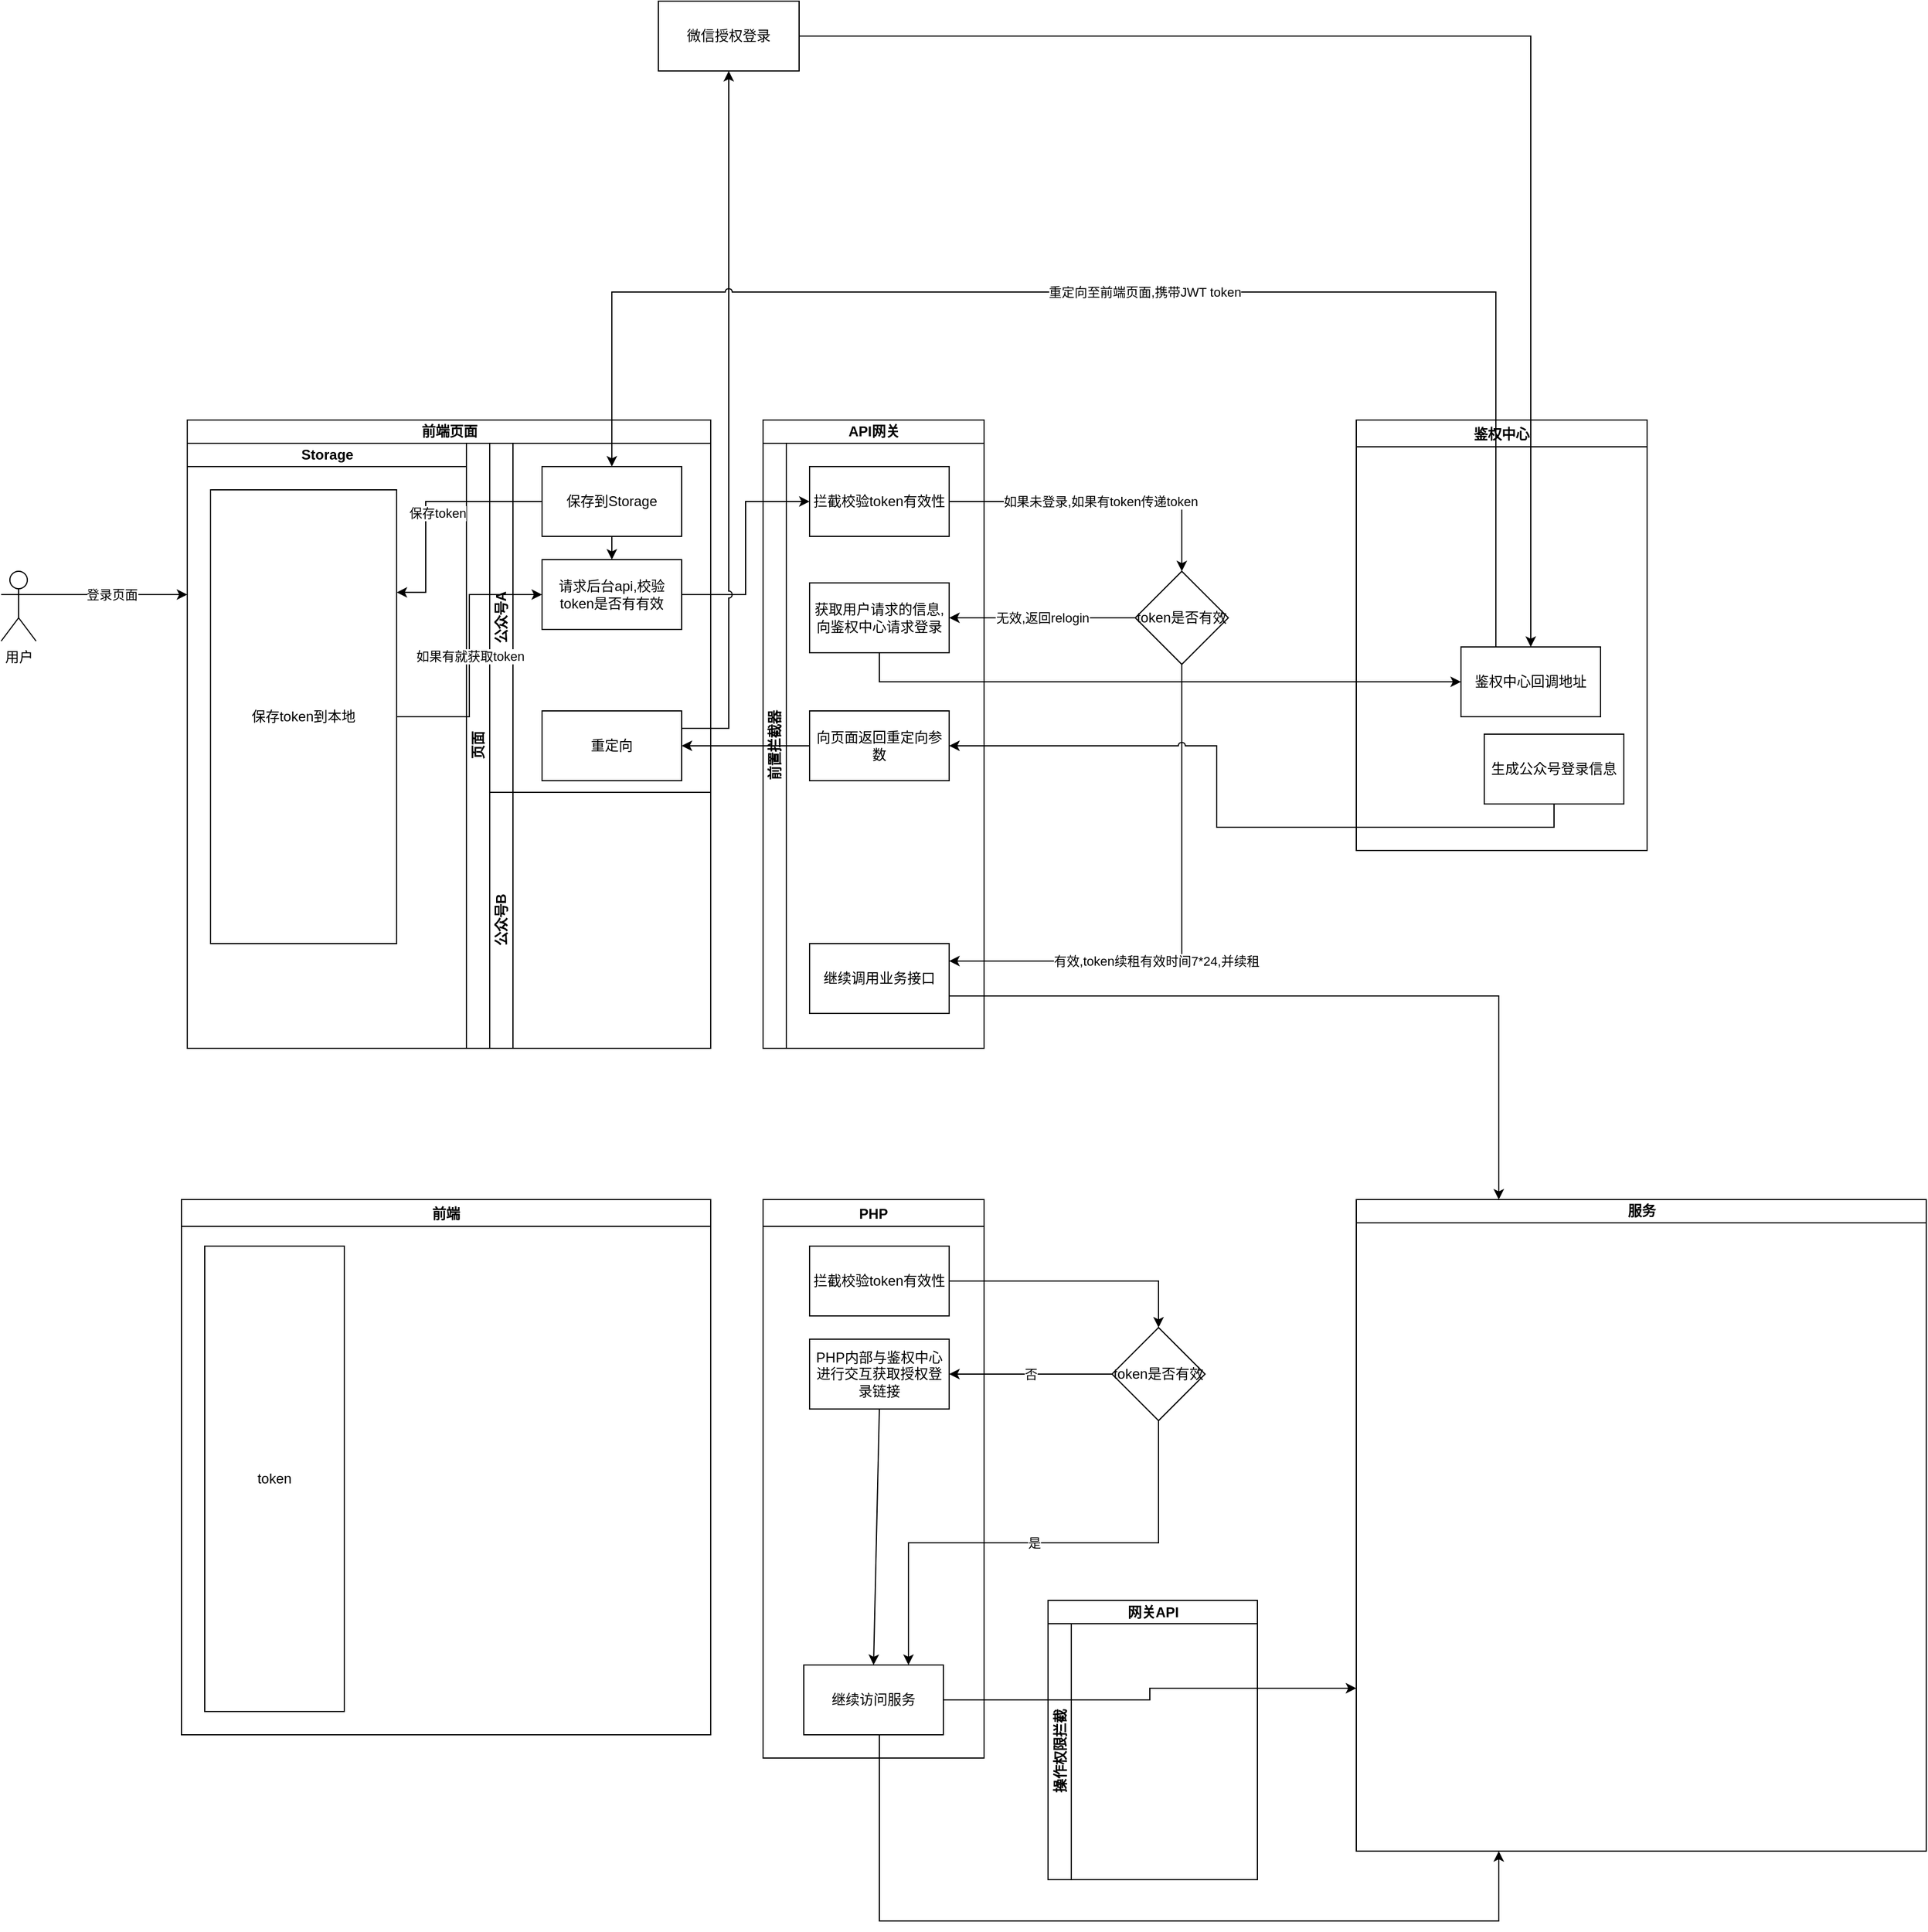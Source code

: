 <mxfile pages="1" version="11.2.3" type="github"><diagram id="6-Zbqx0slxKP79GRB4mW" name="第 1 页"><mxGraphModel dx="3431" dy="1930" grid="1" gridSize="10" guides="1" tooltips="1" connect="1" arrows="1" fold="1" page="1" pageScale="1" pageWidth="1400" pageHeight="850" math="0" shadow="0"><root><mxCell id="0"/><mxCell id="1" parent="0"/><mxCell id="IJHaSnSdJLYD2ioIIv0x-90" value="登录页面" style="edgeStyle=orthogonalEdgeStyle;rounded=0;orthogonalLoop=1;jettySize=auto;html=1;exitX=1;exitY=0.333;exitDx=0;exitDy=0;exitPerimeter=0;entryX=0;entryY=0.25;entryDx=0;entryDy=0;" parent="1" source="2lYiCeJ2Cndraep30uRD-2" target="IJHaSnSdJLYD2ioIIv0x-39" edge="1"><mxGeometry relative="1" as="geometry"/></mxCell><mxCell id="2lYiCeJ2Cndraep30uRD-2" value="用户" style="shape=umlActor;verticalLabelPosition=bottom;labelBackgroundColor=#ffffff;verticalAlign=top;html=1;outlineConnect=0;" parent="1" vertex="1"><mxGeometry x="-145" y="150" width="30" height="60" as="geometry"/></mxCell><mxCell id="2lYiCeJ2Cndraep30uRD-9" value="API网关" style="swimlane;html=1;childLayout=stackLayout;resizeParent=1;resizeParentMax=0;horizontal=1;startSize=20;horizontalStack=0;swimlaneLine=1;" parent="1" vertex="1"><mxGeometry x="510" y="20" width="190" height="540" as="geometry"/></mxCell><mxCell id="2lYiCeJ2Cndraep30uRD-10" value="前置拦截器" style="swimlane;html=1;startSize=20;horizontal=0;" parent="2lYiCeJ2Cndraep30uRD-9" vertex="1"><mxGeometry y="20" width="190" height="520" as="geometry"/></mxCell><mxCell id="IJHaSnSdJLYD2ioIIv0x-5" value="拦截校验token有效性" style="rounded=0;whiteSpace=wrap;html=1;" parent="2lYiCeJ2Cndraep30uRD-10" vertex="1"><mxGeometry x="40" y="20" width="120" height="60" as="geometry"/></mxCell><mxCell id="IJHaSnSdJLYD2ioIIv0x-65" value="获取用户请求的信息,向鉴权中心请求登录" style="rounded=0;whiteSpace=wrap;html=1;" parent="2lYiCeJ2Cndraep30uRD-10" vertex="1"><mxGeometry x="40" y="120" width="120" height="60" as="geometry"/></mxCell><mxCell id="IJHaSnSdJLYD2ioIIv0x-67" value="继续调用业务接口" style="rounded=0;whiteSpace=wrap;html=1;" parent="2lYiCeJ2Cndraep30uRD-10" vertex="1"><mxGeometry x="40" y="430" width="120" height="60" as="geometry"/></mxCell><mxCell id="IJHaSnSdJLYD2ioIIv0x-86" value="向页面返回重定向参数" style="rounded=0;whiteSpace=wrap;html=1;" parent="2lYiCeJ2Cndraep30uRD-10" vertex="1"><mxGeometry x="40" y="230" width="120" height="60" as="geometry"/></mxCell><mxCell id="2lYiCeJ2Cndraep30uRD-23" value="有效,token续租有效时间7*24,并续租" style="edgeStyle=orthogonalEdgeStyle;rounded=0;orthogonalLoop=1;jettySize=auto;html=1;exitX=0.5;exitY=1;exitDx=0;exitDy=0;entryX=1;entryY=0.25;entryDx=0;entryDy=0;" parent="1" source="IJHaSnSdJLYD2ioIIv0x-20" target="IJHaSnSdJLYD2ioIIv0x-67" edge="1"><mxGeometry x="0.22" relative="1" as="geometry"><mxPoint x="745" y="240" as="sourcePoint"/><mxPoint x="670" y="157" as="targetPoint"/><mxPoint as="offset"/></mxGeometry></mxCell><mxCell id="2lYiCeJ2Cndraep30uRD-21" value="如果未登录,如果有token传递token" style="edgeStyle=orthogonalEdgeStyle;rounded=0;orthogonalLoop=1;jettySize=auto;html=1;entryX=0.5;entryY=0;entryDx=0;entryDy=0;exitX=1;exitY=0.5;exitDx=0;exitDy=0;" parent="1" source="IJHaSnSdJLYD2ioIIv0x-5" target="IJHaSnSdJLYD2ioIIv0x-20" edge="1"><mxGeometry relative="1" as="geometry"><mxPoint x="590" y="93" as="sourcePoint"/><mxPoint x="1040.429" y="90" as="targetPoint"/></mxGeometry></mxCell><mxCell id="2lYiCeJ2Cndraep30uRD-45" value="鉴权中心" style="swimlane;" parent="1" vertex="1"><mxGeometry x="1020" y="20" width="250" height="370" as="geometry"/></mxCell><mxCell id="IJHaSnSdJLYD2ioIIv0x-77" value="生成公众号登录信息" style="rounded=0;whiteSpace=wrap;html=1;" parent="2lYiCeJ2Cndraep30uRD-45" vertex="1"><mxGeometry x="110" y="270" width="120" height="60" as="geometry"/></mxCell><mxCell id="IJHaSnSdJLYD2ioIIv0x-95" value="鉴权中心回调地址" style="rounded=0;whiteSpace=wrap;html=1;" parent="2lYiCeJ2Cndraep30uRD-45" vertex="1"><mxGeometry x="90" y="195" width="120" height="60" as="geometry"/></mxCell><mxCell id="IJHaSnSdJLYD2ioIIv0x-38" value="前端页面" style="swimlane;html=1;childLayout=stackLayout;resizeParent=1;resizeParentMax=0;startSize=20;" parent="1" vertex="1"><mxGeometry x="15" y="20" width="450" height="540" as="geometry"/></mxCell><mxCell id="IJHaSnSdJLYD2ioIIv0x-39" value="Storage" style="swimlane;html=1;startSize=20;" parent="IJHaSnSdJLYD2ioIIv0x-38" vertex="1"><mxGeometry y="20" width="240" height="520" as="geometry"><mxRectangle y="20" width="70" height="460" as="alternateBounds"/></mxGeometry></mxCell><mxCell id="IJHaSnSdJLYD2ioIIv0x-2" value="保存token到本地" style="rounded=0;whiteSpace=wrap;html=1;" parent="IJHaSnSdJLYD2ioIIv0x-39" vertex="1"><mxGeometry x="20" y="40" width="160" height="390" as="geometry"/></mxCell><mxCell id="IJHaSnSdJLYD2ioIIv0x-46" value="页面" style="swimlane;html=1;childLayout=stackLayout;resizeParent=1;resizeParentMax=0;horizontal=0;startSize=20;horizontalStack=0;" parent="IJHaSnSdJLYD2ioIIv0x-38" vertex="1"><mxGeometry x="240" y="20" width="210" height="520" as="geometry"/></mxCell><mxCell id="IJHaSnSdJLYD2ioIIv0x-48" value="公众号A" style="swimlane;html=1;startSize=20;horizontal=0;" parent="IJHaSnSdJLYD2ioIIv0x-46" vertex="1"><mxGeometry x="20" width="190" height="300" as="geometry"/></mxCell><mxCell id="IJHaSnSdJLYD2ioIIv0x-105" style="edgeStyle=orthogonalEdgeStyle;rounded=0;jumpStyle=arc;orthogonalLoop=1;jettySize=auto;html=1;exitX=0.5;exitY=1;exitDx=0;exitDy=0;entryX=0.5;entryY=0;entryDx=0;entryDy=0;" parent="IJHaSnSdJLYD2ioIIv0x-48" source="IJHaSnSdJLYD2ioIIv0x-54" target="IJHaSnSdJLYD2ioIIv0x-15" edge="1"><mxGeometry relative="1" as="geometry"/></mxCell><mxCell id="IJHaSnSdJLYD2ioIIv0x-54" value="保存到Storage" style="rounded=0;whiteSpace=wrap;html=1;" parent="IJHaSnSdJLYD2ioIIv0x-48" vertex="1"><mxGeometry x="45" y="20" width="120" height="60" as="geometry"/></mxCell><mxCell id="IJHaSnSdJLYD2ioIIv0x-15" value="请求后台api,校验token是否有有效" style="rounded=0;whiteSpace=wrap;html=1;" parent="IJHaSnSdJLYD2ioIIv0x-48" vertex="1"><mxGeometry x="45" y="100" width="120" height="60" as="geometry"/></mxCell><mxCell id="IJHaSnSdJLYD2ioIIv0x-89" value="重定向" style="rounded=0;whiteSpace=wrap;html=1;" parent="IJHaSnSdJLYD2ioIIv0x-48" vertex="1"><mxGeometry x="45" y="230" width="120" height="60" as="geometry"/></mxCell><mxCell id="IJHaSnSdJLYD2ioIIv0x-49" value="公众号B" style="swimlane;html=1;startSize=20;horizontal=0;" parent="IJHaSnSdJLYD2ioIIv0x-46" vertex="1"><mxGeometry x="20" y="300" width="190" height="220" as="geometry"/></mxCell><mxCell id="IJHaSnSdJLYD2ioIIv0x-100" value="如果有就获取token" style="edgeStyle=orthogonalEdgeStyle;rounded=0;jumpStyle=arc;orthogonalLoop=1;jettySize=auto;html=1;exitX=1;exitY=0.5;exitDx=0;exitDy=0;entryX=0;entryY=0.5;entryDx=0;entryDy=0;" parent="IJHaSnSdJLYD2ioIIv0x-38" source="IJHaSnSdJLYD2ioIIv0x-2" target="IJHaSnSdJLYD2ioIIv0x-15" edge="1"><mxGeometry relative="1" as="geometry"/></mxCell><mxCell id="IJHaSnSdJLYD2ioIIv0x-106" value="保存token" style="edgeStyle=orthogonalEdgeStyle;rounded=0;jumpStyle=arc;orthogonalLoop=1;jettySize=auto;html=1;exitX=0;exitY=0.5;exitDx=0;exitDy=0;entryX=1;entryY=0.226;entryDx=0;entryDy=0;entryPerimeter=0;" parent="IJHaSnSdJLYD2ioIIv0x-38" source="IJHaSnSdJLYD2ioIIv0x-54" target="IJHaSnSdJLYD2ioIIv0x-2" edge="1"><mxGeometry x="-0.115" y="10" relative="1" as="geometry"><Array as="points"><mxPoint x="205" y="70"/><mxPoint x="205" y="148"/></Array><mxPoint as="offset"/></mxGeometry></mxCell><mxCell id="IJHaSnSdJLYD2ioIIv0x-63" value="无效,返回relogin" style="edgeStyle=orthogonalEdgeStyle;rounded=0;orthogonalLoop=1;jettySize=auto;html=1;exitX=0;exitY=0.5;exitDx=0;exitDy=0;entryX=1;entryY=0.5;entryDx=0;entryDy=0;" parent="1" source="IJHaSnSdJLYD2ioIIv0x-20" target="IJHaSnSdJLYD2ioIIv0x-65" edge="1"><mxGeometry relative="1" as="geometry"><mxPoint x="648" y="280" as="targetPoint"/></mxGeometry></mxCell><mxCell id="IJHaSnSdJLYD2ioIIv0x-69" value="服务" style="swimlane;html=1;startSize=20;horizontal=1;containerType=tree;" parent="1" vertex="1"><mxGeometry x="1020" y="690" width="490" height="560" as="geometry"/></mxCell><mxCell id="IJHaSnSdJLYD2ioIIv0x-71" style="edgeStyle=orthogonalEdgeStyle;rounded=0;orthogonalLoop=1;jettySize=auto;html=1;exitX=1;exitY=0.5;exitDx=0;exitDy=0;entryX=0;entryY=0.5;entryDx=0;entryDy=0;" parent="1" source="IJHaSnSdJLYD2ioIIv0x-15" target="IJHaSnSdJLYD2ioIIv0x-5" edge="1"><mxGeometry relative="1" as="geometry"/></mxCell><mxCell id="IJHaSnSdJLYD2ioIIv0x-78" style="edgeStyle=orthogonalEdgeStyle;rounded=0;orthogonalLoop=1;jettySize=auto;html=1;exitX=0.5;exitY=1;exitDx=0;exitDy=0;entryX=0;entryY=0.5;entryDx=0;entryDy=0;" parent="1" source="IJHaSnSdJLYD2ioIIv0x-65" target="IJHaSnSdJLYD2ioIIv0x-95" edge="1"><mxGeometry relative="1" as="geometry"/></mxCell><mxCell id="IJHaSnSdJLYD2ioIIv0x-88" style="edgeStyle=orthogonalEdgeStyle;rounded=0;orthogonalLoop=1;jettySize=auto;html=1;exitX=0;exitY=0.5;exitDx=0;exitDy=0;entryX=1;entryY=0.5;entryDx=0;entryDy=0;" parent="1" source="IJHaSnSdJLYD2ioIIv0x-86" target="IJHaSnSdJLYD2ioIIv0x-89" edge="1"><mxGeometry relative="1" as="geometry"><mxPoint x="490" y="200" as="targetPoint"/></mxGeometry></mxCell><mxCell id="IJHaSnSdJLYD2ioIIv0x-96" style="edgeStyle=orthogonalEdgeStyle;rounded=0;jumpStyle=arc;orthogonalLoop=1;jettySize=auto;html=1;exitX=1;exitY=0.5;exitDx=0;exitDy=0;entryX=0.5;entryY=0;entryDx=0;entryDy=0;" parent="1" source="IJHaSnSdJLYD2ioIIv0x-93" target="IJHaSnSdJLYD2ioIIv0x-95" edge="1"><mxGeometry relative="1" as="geometry"/></mxCell><mxCell id="IJHaSnSdJLYD2ioIIv0x-93" value="微信授权登录" style="rounded=0;whiteSpace=wrap;html=1;" parent="1" vertex="1"><mxGeometry x="420" y="-340" width="121" height="60" as="geometry"/></mxCell><mxCell id="IJHaSnSdJLYD2ioIIv0x-101" style="edgeStyle=orthogonalEdgeStyle;rounded=0;jumpStyle=arc;orthogonalLoop=1;jettySize=auto;html=1;exitX=1;exitY=0.25;exitDx=0;exitDy=0;entryX=0.5;entryY=1;entryDx=0;entryDy=0;" parent="1" source="IJHaSnSdJLYD2ioIIv0x-89" target="IJHaSnSdJLYD2ioIIv0x-93" edge="1"><mxGeometry relative="1" as="geometry"/></mxCell><mxCell id="IJHaSnSdJLYD2ioIIv0x-102" style="edgeStyle=orthogonalEdgeStyle;rounded=0;jumpStyle=arc;orthogonalLoop=1;jettySize=auto;html=1;exitX=0.5;exitY=1;exitDx=0;exitDy=0;entryX=1;entryY=0.5;entryDx=0;entryDy=0;" parent="1" source="IJHaSnSdJLYD2ioIIv0x-77" target="IJHaSnSdJLYD2ioIIv0x-86" edge="1"><mxGeometry relative="1" as="geometry"/></mxCell><mxCell id="IJHaSnSdJLYD2ioIIv0x-107" value="重定向至前端页面,携带JWT token" style="edgeStyle=orthogonalEdgeStyle;rounded=0;jumpStyle=arc;orthogonalLoop=1;jettySize=auto;html=1;exitX=0.25;exitY=0;exitDx=0;exitDy=0;entryX=0.5;entryY=0;entryDx=0;entryDy=0;" parent="1" source="IJHaSnSdJLYD2ioIIv0x-95" target="IJHaSnSdJLYD2ioIIv0x-54" edge="1"><mxGeometry relative="1" as="geometry"><Array as="points"><mxPoint x="1140" y="-90"/><mxPoint x="380" y="-90"/></Array></mxGeometry></mxCell><mxCell id="IJHaSnSdJLYD2ioIIv0x-109" value="PHP" style="swimlane;" parent="1" vertex="1"><mxGeometry x="510" y="690" width="190" height="480" as="geometry"/></mxCell><mxCell id="IJHaSnSdJLYD2ioIIv0x-114" value="PHP内部与鉴权中心进行交互获取授权登录链接" style="rounded=0;whiteSpace=wrap;html=1;" parent="IJHaSnSdJLYD2ioIIv0x-109" vertex="1"><mxGeometry x="40" y="120" width="120" height="60" as="geometry"/></mxCell><mxCell id="IJHaSnSdJLYD2ioIIv0x-115" value="继续访问服务" style="rounded=0;whiteSpace=wrap;html=1;" parent="IJHaSnSdJLYD2ioIIv0x-109" vertex="1"><mxGeometry x="35" y="400" width="120" height="60" as="geometry"/></mxCell><mxCell id="IJHaSnSdJLYD2ioIIv0x-116" value="" style="endArrow=classic;html=1;exitX=0.5;exitY=1;exitDx=0;exitDy=0;entryX=0.5;entryY=0;entryDx=0;entryDy=0;" parent="IJHaSnSdJLYD2ioIIv0x-109" source="IJHaSnSdJLYD2ioIIv0x-114" target="IJHaSnSdJLYD2ioIIv0x-115" edge="1"><mxGeometry width="50" height="50" relative="1" as="geometry"><mxPoint x="-410" y="690" as="sourcePoint"/><mxPoint x="-360" y="640" as="targetPoint"/></mxGeometry></mxCell><mxCell id="B9ZTMNjtovqExlNAy_3p-1" value="拦截校验token有效性" style="rounded=0;whiteSpace=wrap;html=1;" vertex="1" parent="IJHaSnSdJLYD2ioIIv0x-109"><mxGeometry x="40" y="40" width="120" height="60" as="geometry"/></mxCell><mxCell id="IJHaSnSdJLYD2ioIIv0x-110" value="网关API" style="swimlane;html=1;childLayout=stackLayout;resizeParent=1;resizeParentMax=0;horizontal=1;startSize=20;horizontalStack=0;" parent="1" vertex="1"><mxGeometry x="755" y="1034.5" width="180" height="240" as="geometry"/></mxCell><mxCell id="IJHaSnSdJLYD2ioIIv0x-111" value="操作权限拦截" style="swimlane;html=1;startSize=20;horizontal=0;" parent="IJHaSnSdJLYD2ioIIv0x-110" vertex="1"><mxGeometry y="20" width="180" height="220" as="geometry"/></mxCell><mxCell id="IJHaSnSdJLYD2ioIIv0x-117" style="edgeStyle=orthogonalEdgeStyle;rounded=0;jumpStyle=arc;orthogonalLoop=1;jettySize=auto;html=1;exitX=1;exitY=0.75;exitDx=0;exitDy=0;entryX=0.25;entryY=0;entryDx=0;entryDy=0;" parent="1" source="IJHaSnSdJLYD2ioIIv0x-67" target="IJHaSnSdJLYD2ioIIv0x-69" edge="1"><mxGeometry relative="1" as="geometry"/></mxCell><mxCell id="IJHaSnSdJLYD2ioIIv0x-118" style="edgeStyle=orthogonalEdgeStyle;rounded=0;jumpStyle=arc;orthogonalLoop=1;jettySize=auto;html=1;exitX=1;exitY=0.5;exitDx=0;exitDy=0;entryX=0;entryY=0.75;entryDx=0;entryDy=0;" parent="1" source="IJHaSnSdJLYD2ioIIv0x-115" target="IJHaSnSdJLYD2ioIIv0x-69" edge="1"><mxGeometry relative="1" as="geometry"><mxPoint x="1020" y="1117" as="targetPoint"/></mxGeometry></mxCell><mxCell id="IJHaSnSdJLYD2ioIIv0x-120" style="edgeStyle=orthogonalEdgeStyle;rounded=0;jumpStyle=arc;orthogonalLoop=1;jettySize=auto;html=1;exitX=0.5;exitY=1;exitDx=0;exitDy=0;entryX=0.25;entryY=1;entryDx=0;entryDy=0;" parent="1" source="IJHaSnSdJLYD2ioIIv0x-115" target="IJHaSnSdJLYD2ioIIv0x-69" edge="1"><mxGeometry relative="1" as="geometry"><Array as="points"><mxPoint x="610" y="1150"/><mxPoint x="610" y="1310"/><mxPoint x="1142" y="1310"/></Array></mxGeometry></mxCell><mxCell id="IJHaSnSdJLYD2ioIIv0x-121" value="前端" style="swimlane;" parent="1" vertex="1"><mxGeometry x="10" y="690" width="455" height="460" as="geometry"/></mxCell><mxCell id="6N86xqHUZFgaxjssI6p2-1" value="token" style="rounded=0;whiteSpace=wrap;html=1;" parent="IJHaSnSdJLYD2ioIIv0x-121" vertex="1"><mxGeometry x="20" y="40" width="120" height="400" as="geometry"/></mxCell><mxCell id="IJHaSnSdJLYD2ioIIv0x-20" value="token是否有效" style="rhombus;whiteSpace=wrap;html=1;" parent="1" vertex="1"><mxGeometry x="830" y="150" width="80" height="80" as="geometry"/></mxCell><mxCell id="B9ZTMNjtovqExlNAy_3p-14" value="否" style="edgeStyle=orthogonalEdgeStyle;rounded=0;jumpStyle=arc;orthogonalLoop=1;jettySize=auto;html=1;exitX=0;exitY=0.5;exitDx=0;exitDy=0;entryX=1;entryY=0.5;entryDx=0;entryDy=0;" edge="1" parent="1" source="B9ZTMNjtovqExlNAy_3p-11" target="IJHaSnSdJLYD2ioIIv0x-114"><mxGeometry relative="1" as="geometry"/></mxCell><mxCell id="B9ZTMNjtovqExlNAy_3p-15" value="是" style="edgeStyle=orthogonalEdgeStyle;rounded=0;jumpStyle=arc;orthogonalLoop=1;jettySize=auto;html=1;exitX=0.5;exitY=1;exitDx=0;exitDy=0;entryX=0.75;entryY=0;entryDx=0;entryDy=0;" edge="1" parent="1" source="B9ZTMNjtovqExlNAy_3p-11" target="IJHaSnSdJLYD2ioIIv0x-115"><mxGeometry relative="1" as="geometry"/></mxCell><mxCell id="B9ZTMNjtovqExlNAy_3p-11" value="token是否有效" style="rhombus;whiteSpace=wrap;html=1;" vertex="1" parent="1"><mxGeometry x="810" y="800" width="80" height="80" as="geometry"/></mxCell><mxCell id="B9ZTMNjtovqExlNAy_3p-12" style="edgeStyle=orthogonalEdgeStyle;rounded=0;jumpStyle=arc;orthogonalLoop=1;jettySize=auto;html=1;exitX=1;exitY=0.5;exitDx=0;exitDy=0;entryX=0.5;entryY=0;entryDx=0;entryDy=0;" edge="1" parent="1" source="B9ZTMNjtovqExlNAy_3p-1" target="B9ZTMNjtovqExlNAy_3p-11"><mxGeometry relative="1" as="geometry"/></mxCell></root></mxGraphModel></diagram></mxfile>